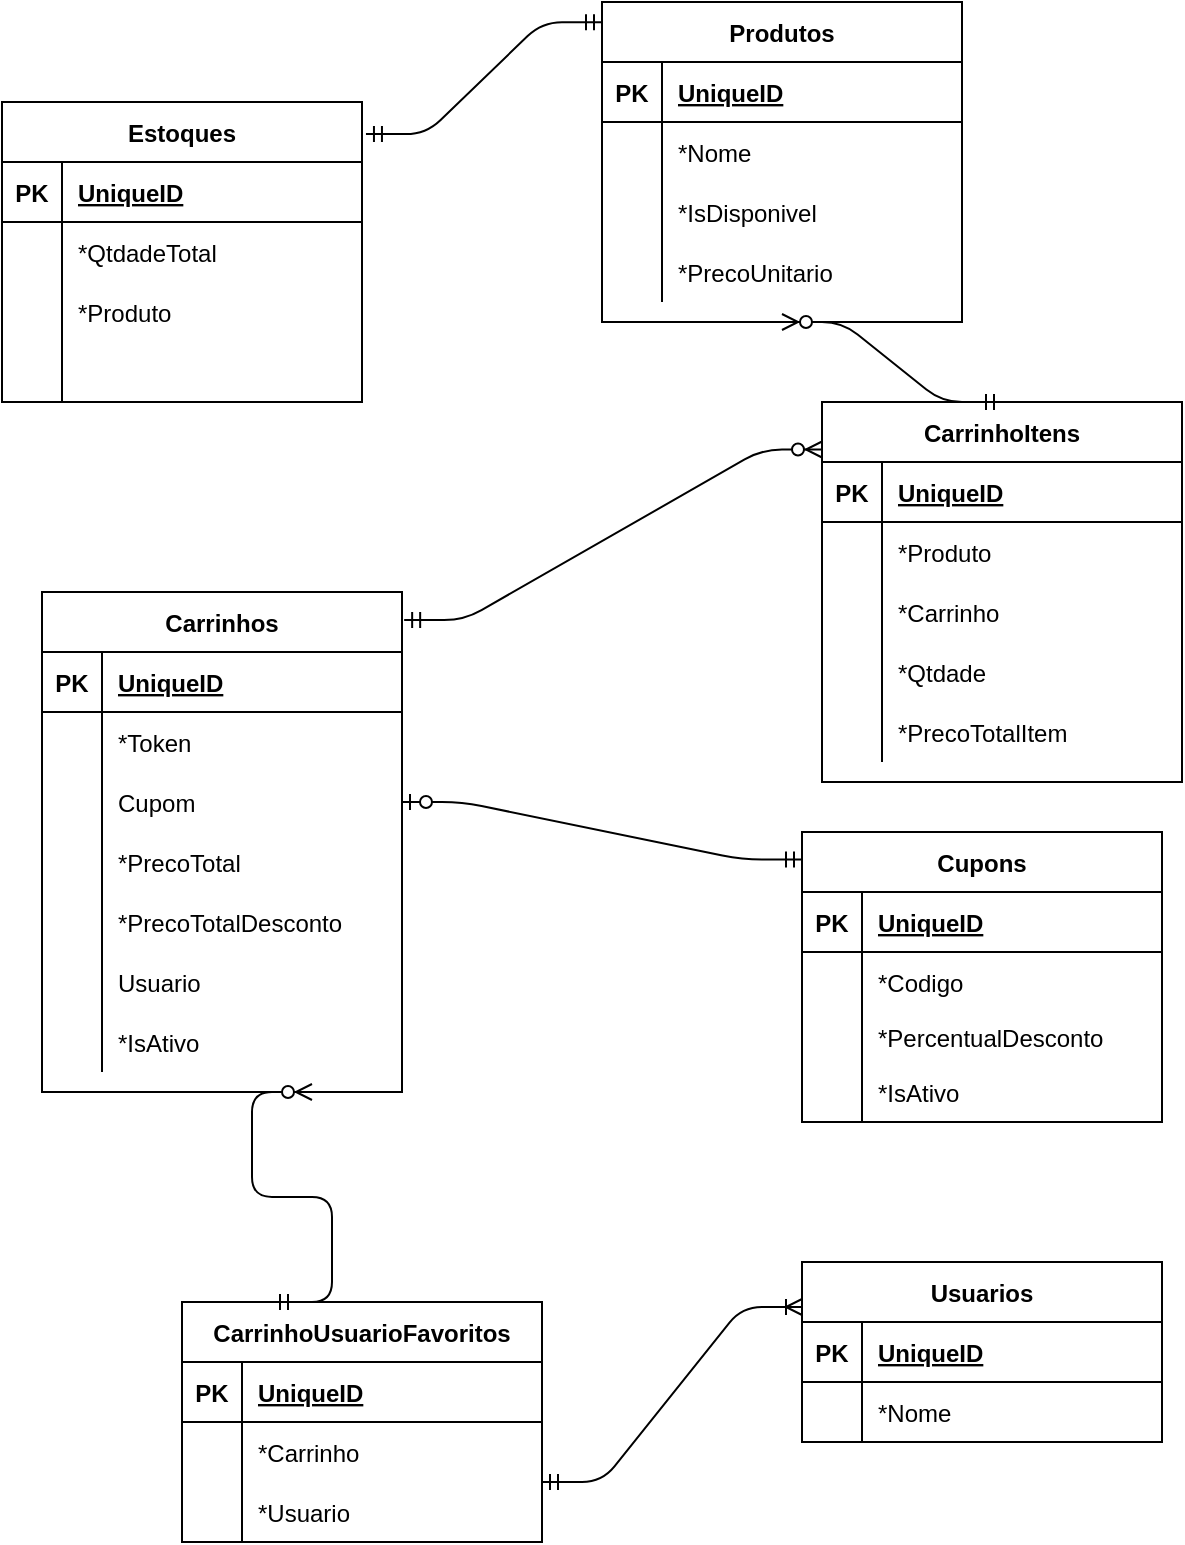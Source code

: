 <mxfile version="15.5.8" type="github">
  <diagram name="Page-1" id="e56a1550-8fbb-45ad-956c-1786394a9013">
    <mxGraphModel dx="1422" dy="786" grid="1" gridSize="10" guides="1" tooltips="1" connect="1" arrows="1" fold="1" page="1" pageScale="1" pageWidth="1100" pageHeight="850" background="none" math="0" shadow="0">
      <root>
        <mxCell id="0" />
        <mxCell id="1" parent="0" />
        <mxCell id="F-i-wz4eR_tnudAz3Pqm-1" value="Produtos" style="shape=table;startSize=30;container=1;collapsible=1;childLayout=tableLayout;fixedRows=1;rowLines=0;fontStyle=1;align=center;resizeLast=1;" parent="1" vertex="1">
          <mxGeometry x="350" y="50" width="180" height="160" as="geometry" />
        </mxCell>
        <mxCell id="F-i-wz4eR_tnudAz3Pqm-2" value="" style="shape=partialRectangle;collapsible=0;dropTarget=0;pointerEvents=0;fillColor=none;top=0;left=0;bottom=1;right=0;points=[[0,0.5],[1,0.5]];portConstraint=eastwest;" parent="F-i-wz4eR_tnudAz3Pqm-1" vertex="1">
          <mxGeometry y="30" width="180" height="30" as="geometry" />
        </mxCell>
        <mxCell id="F-i-wz4eR_tnudAz3Pqm-3" value="PK" style="shape=partialRectangle;connectable=0;fillColor=none;top=0;left=0;bottom=0;right=0;fontStyle=1;overflow=hidden;" parent="F-i-wz4eR_tnudAz3Pqm-2" vertex="1">
          <mxGeometry width="30" height="30" as="geometry" />
        </mxCell>
        <mxCell id="F-i-wz4eR_tnudAz3Pqm-4" value="UniqueID" style="shape=partialRectangle;connectable=0;fillColor=none;top=0;left=0;bottom=0;right=0;align=left;spacingLeft=6;fontStyle=5;overflow=hidden;" parent="F-i-wz4eR_tnudAz3Pqm-2" vertex="1">
          <mxGeometry x="30" width="150" height="30" as="geometry" />
        </mxCell>
        <mxCell id="F-i-wz4eR_tnudAz3Pqm-5" value="" style="shape=partialRectangle;collapsible=0;dropTarget=0;pointerEvents=0;fillColor=none;top=0;left=0;bottom=0;right=0;points=[[0,0.5],[1,0.5]];portConstraint=eastwest;" parent="F-i-wz4eR_tnudAz3Pqm-1" vertex="1">
          <mxGeometry y="60" width="180" height="30" as="geometry" />
        </mxCell>
        <mxCell id="F-i-wz4eR_tnudAz3Pqm-6" value="" style="shape=partialRectangle;connectable=0;fillColor=none;top=0;left=0;bottom=0;right=0;editable=1;overflow=hidden;" parent="F-i-wz4eR_tnudAz3Pqm-5" vertex="1">
          <mxGeometry width="30" height="30" as="geometry" />
        </mxCell>
        <mxCell id="F-i-wz4eR_tnudAz3Pqm-7" value="*Nome" style="shape=partialRectangle;connectable=0;fillColor=none;top=0;left=0;bottom=0;right=0;align=left;spacingLeft=6;overflow=hidden;" parent="F-i-wz4eR_tnudAz3Pqm-5" vertex="1">
          <mxGeometry x="30" width="150" height="30" as="geometry" />
        </mxCell>
        <mxCell id="F-i-wz4eR_tnudAz3Pqm-8" value="" style="shape=partialRectangle;collapsible=0;dropTarget=0;pointerEvents=0;fillColor=none;top=0;left=0;bottom=0;right=0;points=[[0,0.5],[1,0.5]];portConstraint=eastwest;" parent="F-i-wz4eR_tnudAz3Pqm-1" vertex="1">
          <mxGeometry y="90" width="180" height="30" as="geometry" />
        </mxCell>
        <mxCell id="F-i-wz4eR_tnudAz3Pqm-9" value="" style="shape=partialRectangle;connectable=0;fillColor=none;top=0;left=0;bottom=0;right=0;editable=1;overflow=hidden;" parent="F-i-wz4eR_tnudAz3Pqm-8" vertex="1">
          <mxGeometry width="30" height="30" as="geometry" />
        </mxCell>
        <mxCell id="F-i-wz4eR_tnudAz3Pqm-10" value="*IsDisponivel" style="shape=partialRectangle;connectable=0;fillColor=none;top=0;left=0;bottom=0;right=0;align=left;spacingLeft=6;overflow=hidden;" parent="F-i-wz4eR_tnudAz3Pqm-8" vertex="1">
          <mxGeometry x="30" width="150" height="30" as="geometry" />
        </mxCell>
        <mxCell id="F-i-wz4eR_tnudAz3Pqm-11" value="" style="shape=partialRectangle;collapsible=0;dropTarget=0;pointerEvents=0;fillColor=none;top=0;left=0;bottom=0;right=0;points=[[0,0.5],[1,0.5]];portConstraint=eastwest;" parent="F-i-wz4eR_tnudAz3Pqm-1" vertex="1">
          <mxGeometry y="120" width="180" height="30" as="geometry" />
        </mxCell>
        <mxCell id="F-i-wz4eR_tnudAz3Pqm-12" value="" style="shape=partialRectangle;connectable=0;fillColor=none;top=0;left=0;bottom=0;right=0;editable=1;overflow=hidden;" parent="F-i-wz4eR_tnudAz3Pqm-11" vertex="1">
          <mxGeometry width="30" height="30" as="geometry" />
        </mxCell>
        <mxCell id="F-i-wz4eR_tnudAz3Pqm-13" value="*PrecoUnitario" style="shape=partialRectangle;connectable=0;fillColor=none;top=0;left=0;bottom=0;right=0;align=left;spacingLeft=6;overflow=hidden;" parent="F-i-wz4eR_tnudAz3Pqm-11" vertex="1">
          <mxGeometry x="30" width="150" height="30" as="geometry" />
        </mxCell>
        <mxCell id="F-i-wz4eR_tnudAz3Pqm-14" value="Estoques" style="shape=table;startSize=30;container=1;collapsible=1;childLayout=tableLayout;fixedRows=1;rowLines=0;fontStyle=1;align=center;resizeLast=1;" parent="1" vertex="1">
          <mxGeometry x="50" y="100" width="180" height="150" as="geometry" />
        </mxCell>
        <mxCell id="F-i-wz4eR_tnudAz3Pqm-15" value="" style="shape=partialRectangle;collapsible=0;dropTarget=0;pointerEvents=0;fillColor=none;top=0;left=0;bottom=1;right=0;points=[[0,0.5],[1,0.5]];portConstraint=eastwest;" parent="F-i-wz4eR_tnudAz3Pqm-14" vertex="1">
          <mxGeometry y="30" width="180" height="30" as="geometry" />
        </mxCell>
        <mxCell id="F-i-wz4eR_tnudAz3Pqm-16" value="PK" style="shape=partialRectangle;connectable=0;fillColor=none;top=0;left=0;bottom=0;right=0;fontStyle=1;overflow=hidden;" parent="F-i-wz4eR_tnudAz3Pqm-15" vertex="1">
          <mxGeometry width="30" height="30" as="geometry" />
        </mxCell>
        <mxCell id="F-i-wz4eR_tnudAz3Pqm-17" value="UniqueID" style="shape=partialRectangle;connectable=0;fillColor=none;top=0;left=0;bottom=0;right=0;align=left;spacingLeft=6;fontStyle=5;overflow=hidden;" parent="F-i-wz4eR_tnudAz3Pqm-15" vertex="1">
          <mxGeometry x="30" width="150" height="30" as="geometry" />
        </mxCell>
        <mxCell id="F-i-wz4eR_tnudAz3Pqm-18" value="" style="shape=partialRectangle;collapsible=0;dropTarget=0;pointerEvents=0;fillColor=none;top=0;left=0;bottom=0;right=0;points=[[0,0.5],[1,0.5]];portConstraint=eastwest;" parent="F-i-wz4eR_tnudAz3Pqm-14" vertex="1">
          <mxGeometry y="60" width="180" height="30" as="geometry" />
        </mxCell>
        <mxCell id="F-i-wz4eR_tnudAz3Pqm-19" value="" style="shape=partialRectangle;connectable=0;fillColor=none;top=0;left=0;bottom=0;right=0;editable=1;overflow=hidden;" parent="F-i-wz4eR_tnudAz3Pqm-18" vertex="1">
          <mxGeometry width="30" height="30" as="geometry" />
        </mxCell>
        <mxCell id="F-i-wz4eR_tnudAz3Pqm-20" value="*QtdadeTotal" style="shape=partialRectangle;connectable=0;fillColor=none;top=0;left=0;bottom=0;right=0;align=left;spacingLeft=6;overflow=hidden;" parent="F-i-wz4eR_tnudAz3Pqm-18" vertex="1">
          <mxGeometry x="30" width="150" height="30" as="geometry" />
        </mxCell>
        <mxCell id="F-i-wz4eR_tnudAz3Pqm-21" value="" style="shape=partialRectangle;collapsible=0;dropTarget=0;pointerEvents=0;fillColor=none;top=0;left=0;bottom=0;right=0;points=[[0,0.5],[1,0.5]];portConstraint=eastwest;" parent="F-i-wz4eR_tnudAz3Pqm-14" vertex="1">
          <mxGeometry y="90" width="180" height="30" as="geometry" />
        </mxCell>
        <mxCell id="F-i-wz4eR_tnudAz3Pqm-22" value="" style="shape=partialRectangle;connectable=0;fillColor=none;top=0;left=0;bottom=0;right=0;editable=1;overflow=hidden;" parent="F-i-wz4eR_tnudAz3Pqm-21" vertex="1">
          <mxGeometry width="30" height="30" as="geometry" />
        </mxCell>
        <mxCell id="F-i-wz4eR_tnudAz3Pqm-23" value="*Produto" style="shape=partialRectangle;connectable=0;fillColor=none;top=0;left=0;bottom=0;right=0;align=left;spacingLeft=6;overflow=hidden;" parent="F-i-wz4eR_tnudAz3Pqm-21" vertex="1">
          <mxGeometry x="30" width="150" height="30" as="geometry" />
        </mxCell>
        <mxCell id="F-i-wz4eR_tnudAz3Pqm-24" value="" style="shape=partialRectangle;collapsible=0;dropTarget=0;pointerEvents=0;fillColor=none;top=0;left=0;bottom=0;right=0;points=[[0,0.5],[1,0.5]];portConstraint=eastwest;" parent="F-i-wz4eR_tnudAz3Pqm-14" vertex="1">
          <mxGeometry y="120" width="180" height="30" as="geometry" />
        </mxCell>
        <mxCell id="F-i-wz4eR_tnudAz3Pqm-25" value="" style="shape=partialRectangle;connectable=0;fillColor=none;top=0;left=0;bottom=0;right=0;editable=1;overflow=hidden;" parent="F-i-wz4eR_tnudAz3Pqm-24" vertex="1">
          <mxGeometry width="30" height="30" as="geometry" />
        </mxCell>
        <mxCell id="F-i-wz4eR_tnudAz3Pqm-26" value="" style="shape=partialRectangle;connectable=0;fillColor=none;top=0;left=0;bottom=0;right=0;align=left;spacingLeft=6;overflow=hidden;" parent="F-i-wz4eR_tnudAz3Pqm-24" vertex="1">
          <mxGeometry x="30" width="150" height="30" as="geometry" />
        </mxCell>
        <mxCell id="F-i-wz4eR_tnudAz3Pqm-43" value="Cupons" style="shape=table;startSize=30;container=1;collapsible=1;childLayout=tableLayout;fixedRows=1;rowLines=0;fontStyle=1;align=center;resizeLast=1;" parent="1" vertex="1">
          <mxGeometry x="450" y="465" width="180" height="145" as="geometry" />
        </mxCell>
        <mxCell id="F-i-wz4eR_tnudAz3Pqm-44" value="" style="shape=partialRectangle;collapsible=0;dropTarget=0;pointerEvents=0;fillColor=none;top=0;left=0;bottom=1;right=0;points=[[0,0.5],[1,0.5]];portConstraint=eastwest;" parent="F-i-wz4eR_tnudAz3Pqm-43" vertex="1">
          <mxGeometry y="30" width="180" height="30" as="geometry" />
        </mxCell>
        <mxCell id="F-i-wz4eR_tnudAz3Pqm-45" value="PK" style="shape=partialRectangle;connectable=0;fillColor=none;top=0;left=0;bottom=0;right=0;fontStyle=1;overflow=hidden;" parent="F-i-wz4eR_tnudAz3Pqm-44" vertex="1">
          <mxGeometry width="30" height="30" as="geometry">
            <mxRectangle width="30" height="30" as="alternateBounds" />
          </mxGeometry>
        </mxCell>
        <mxCell id="F-i-wz4eR_tnudAz3Pqm-46" value="UniqueID" style="shape=partialRectangle;connectable=0;fillColor=none;top=0;left=0;bottom=0;right=0;align=left;spacingLeft=6;fontStyle=5;overflow=hidden;" parent="F-i-wz4eR_tnudAz3Pqm-44" vertex="1">
          <mxGeometry x="30" width="150" height="30" as="geometry">
            <mxRectangle width="150" height="30" as="alternateBounds" />
          </mxGeometry>
        </mxCell>
        <mxCell id="F-i-wz4eR_tnudAz3Pqm-47" value="" style="shape=partialRectangle;collapsible=0;dropTarget=0;pointerEvents=0;fillColor=none;top=0;left=0;bottom=0;right=0;points=[[0,0.5],[1,0.5]];portConstraint=eastwest;" parent="F-i-wz4eR_tnudAz3Pqm-43" vertex="1">
          <mxGeometry y="60" width="180" height="30" as="geometry" />
        </mxCell>
        <mxCell id="F-i-wz4eR_tnudAz3Pqm-48" value="" style="shape=partialRectangle;connectable=0;fillColor=none;top=0;left=0;bottom=0;right=0;editable=1;overflow=hidden;" parent="F-i-wz4eR_tnudAz3Pqm-47" vertex="1">
          <mxGeometry width="30" height="30" as="geometry">
            <mxRectangle width="30" height="30" as="alternateBounds" />
          </mxGeometry>
        </mxCell>
        <mxCell id="F-i-wz4eR_tnudAz3Pqm-49" value="*Codigo" style="shape=partialRectangle;connectable=0;fillColor=none;top=0;left=0;bottom=0;right=0;align=left;spacingLeft=6;overflow=hidden;" parent="F-i-wz4eR_tnudAz3Pqm-47" vertex="1">
          <mxGeometry x="30" width="150" height="30" as="geometry">
            <mxRectangle width="150" height="30" as="alternateBounds" />
          </mxGeometry>
        </mxCell>
        <mxCell id="F-i-wz4eR_tnudAz3Pqm-50" value="" style="shape=partialRectangle;collapsible=0;dropTarget=0;pointerEvents=0;fillColor=none;top=0;left=0;bottom=0;right=0;points=[[0,0.5],[1,0.5]];portConstraint=eastwest;" parent="F-i-wz4eR_tnudAz3Pqm-43" vertex="1">
          <mxGeometry y="90" width="180" height="25" as="geometry" />
        </mxCell>
        <mxCell id="F-i-wz4eR_tnudAz3Pqm-51" value="" style="shape=partialRectangle;connectable=0;fillColor=none;top=0;left=0;bottom=0;right=0;editable=1;overflow=hidden;" parent="F-i-wz4eR_tnudAz3Pqm-50" vertex="1">
          <mxGeometry width="30" height="25" as="geometry">
            <mxRectangle width="30" height="25" as="alternateBounds" />
          </mxGeometry>
        </mxCell>
        <mxCell id="F-i-wz4eR_tnudAz3Pqm-52" value="*PercentualDesconto" style="shape=partialRectangle;connectable=0;fillColor=none;top=0;left=0;bottom=0;right=0;align=left;spacingLeft=6;overflow=hidden;" parent="F-i-wz4eR_tnudAz3Pqm-50" vertex="1">
          <mxGeometry x="30" width="150" height="25" as="geometry">
            <mxRectangle width="150" height="25" as="alternateBounds" />
          </mxGeometry>
        </mxCell>
        <mxCell id="F-i-wz4eR_tnudAz3Pqm-53" value="" style="shape=partialRectangle;collapsible=0;dropTarget=0;pointerEvents=0;fillColor=none;top=0;left=0;bottom=0;right=0;points=[[0,0.5],[1,0.5]];portConstraint=eastwest;" parent="F-i-wz4eR_tnudAz3Pqm-43" vertex="1">
          <mxGeometry y="115" width="180" height="30" as="geometry" />
        </mxCell>
        <mxCell id="F-i-wz4eR_tnudAz3Pqm-54" value="" style="shape=partialRectangle;connectable=0;fillColor=none;top=0;left=0;bottom=0;right=0;editable=1;overflow=hidden;" parent="F-i-wz4eR_tnudAz3Pqm-53" vertex="1">
          <mxGeometry width="30" height="30" as="geometry">
            <mxRectangle width="30" height="30" as="alternateBounds" />
          </mxGeometry>
        </mxCell>
        <mxCell id="F-i-wz4eR_tnudAz3Pqm-55" value="*IsAtivo" style="shape=partialRectangle;connectable=0;fillColor=none;top=0;left=0;bottom=0;right=0;align=left;spacingLeft=6;overflow=hidden;" parent="F-i-wz4eR_tnudAz3Pqm-53" vertex="1">
          <mxGeometry x="30" width="150" height="30" as="geometry">
            <mxRectangle width="150" height="30" as="alternateBounds" />
          </mxGeometry>
        </mxCell>
        <mxCell id="F-i-wz4eR_tnudAz3Pqm-63" value="Carrinhos" style="shape=table;startSize=30;container=1;collapsible=1;childLayout=tableLayout;fixedRows=1;rowLines=0;fontStyle=1;align=center;resizeLast=1;" parent="1" vertex="1">
          <mxGeometry x="70" y="345" width="180" height="250" as="geometry" />
        </mxCell>
        <mxCell id="F-i-wz4eR_tnudAz3Pqm-64" value="" style="shape=partialRectangle;collapsible=0;dropTarget=0;pointerEvents=0;fillColor=none;top=0;left=0;bottom=1;right=0;points=[[0,0.5],[1,0.5]];portConstraint=eastwest;" parent="F-i-wz4eR_tnudAz3Pqm-63" vertex="1">
          <mxGeometry y="30" width="180" height="30" as="geometry" />
        </mxCell>
        <mxCell id="F-i-wz4eR_tnudAz3Pqm-65" value="PK" style="shape=partialRectangle;connectable=0;fillColor=none;top=0;left=0;bottom=0;right=0;fontStyle=1;overflow=hidden;" parent="F-i-wz4eR_tnudAz3Pqm-64" vertex="1">
          <mxGeometry width="30" height="30" as="geometry">
            <mxRectangle width="30" height="30" as="alternateBounds" />
          </mxGeometry>
        </mxCell>
        <mxCell id="F-i-wz4eR_tnudAz3Pqm-66" value="UniqueID" style="shape=partialRectangle;connectable=0;fillColor=none;top=0;left=0;bottom=0;right=0;align=left;spacingLeft=6;fontStyle=5;overflow=hidden;" parent="F-i-wz4eR_tnudAz3Pqm-64" vertex="1">
          <mxGeometry x="30" width="150" height="30" as="geometry">
            <mxRectangle width="150" height="30" as="alternateBounds" />
          </mxGeometry>
        </mxCell>
        <mxCell id="F-i-wz4eR_tnudAz3Pqm-67" value="" style="shape=partialRectangle;collapsible=0;dropTarget=0;pointerEvents=0;fillColor=none;top=0;left=0;bottom=0;right=0;points=[[0,0.5],[1,0.5]];portConstraint=eastwest;" parent="F-i-wz4eR_tnudAz3Pqm-63" vertex="1">
          <mxGeometry y="60" width="180" height="30" as="geometry" />
        </mxCell>
        <mxCell id="F-i-wz4eR_tnudAz3Pqm-68" value="" style="shape=partialRectangle;connectable=0;fillColor=none;top=0;left=0;bottom=0;right=0;editable=1;overflow=hidden;" parent="F-i-wz4eR_tnudAz3Pqm-67" vertex="1">
          <mxGeometry width="30" height="30" as="geometry">
            <mxRectangle width="30" height="30" as="alternateBounds" />
          </mxGeometry>
        </mxCell>
        <mxCell id="F-i-wz4eR_tnudAz3Pqm-69" value="*Token" style="shape=partialRectangle;connectable=0;fillColor=none;top=0;left=0;bottom=0;right=0;align=left;spacingLeft=6;overflow=hidden;" parent="F-i-wz4eR_tnudAz3Pqm-67" vertex="1">
          <mxGeometry x="30" width="150" height="30" as="geometry">
            <mxRectangle width="150" height="30" as="alternateBounds" />
          </mxGeometry>
        </mxCell>
        <mxCell id="F-i-wz4eR_tnudAz3Pqm-70" value="" style="shape=partialRectangle;collapsible=0;dropTarget=0;pointerEvents=0;fillColor=none;top=0;left=0;bottom=0;right=0;points=[[0,0.5],[1,0.5]];portConstraint=eastwest;" parent="F-i-wz4eR_tnudAz3Pqm-63" vertex="1">
          <mxGeometry y="90" width="180" height="30" as="geometry" />
        </mxCell>
        <mxCell id="F-i-wz4eR_tnudAz3Pqm-71" value="" style="shape=partialRectangle;connectable=0;fillColor=none;top=0;left=0;bottom=0;right=0;editable=1;overflow=hidden;" parent="F-i-wz4eR_tnudAz3Pqm-70" vertex="1">
          <mxGeometry width="30" height="30" as="geometry">
            <mxRectangle width="30" height="30" as="alternateBounds" />
          </mxGeometry>
        </mxCell>
        <mxCell id="F-i-wz4eR_tnudAz3Pqm-72" value="Cupom" style="shape=partialRectangle;connectable=0;fillColor=none;top=0;left=0;bottom=0;right=0;align=left;spacingLeft=6;overflow=hidden;" parent="F-i-wz4eR_tnudAz3Pqm-70" vertex="1">
          <mxGeometry x="30" width="150" height="30" as="geometry">
            <mxRectangle width="150" height="30" as="alternateBounds" />
          </mxGeometry>
        </mxCell>
        <mxCell id="F-i-wz4eR_tnudAz3Pqm-73" value="" style="shape=partialRectangle;collapsible=0;dropTarget=0;pointerEvents=0;fillColor=none;top=0;left=0;bottom=0;right=0;points=[[0,0.5],[1,0.5]];portConstraint=eastwest;" parent="F-i-wz4eR_tnudAz3Pqm-63" vertex="1">
          <mxGeometry y="120" width="180" height="30" as="geometry" />
        </mxCell>
        <mxCell id="F-i-wz4eR_tnudAz3Pqm-74" value="" style="shape=partialRectangle;connectable=0;fillColor=none;top=0;left=0;bottom=0;right=0;editable=1;overflow=hidden;" parent="F-i-wz4eR_tnudAz3Pqm-73" vertex="1">
          <mxGeometry width="30" height="30" as="geometry">
            <mxRectangle width="30" height="30" as="alternateBounds" />
          </mxGeometry>
        </mxCell>
        <mxCell id="F-i-wz4eR_tnudAz3Pqm-75" value="*PrecoTotal" style="shape=partialRectangle;connectable=0;fillColor=none;top=0;left=0;bottom=0;right=0;align=left;spacingLeft=6;overflow=hidden;" parent="F-i-wz4eR_tnudAz3Pqm-73" vertex="1">
          <mxGeometry x="30" width="150" height="30" as="geometry">
            <mxRectangle width="150" height="30" as="alternateBounds" />
          </mxGeometry>
        </mxCell>
        <mxCell id="TE8Qy166koGMlecjjAGt-1" value="" style="shape=partialRectangle;collapsible=0;dropTarget=0;pointerEvents=0;fillColor=none;top=0;left=0;bottom=0;right=0;points=[[0,0.5],[1,0.5]];portConstraint=eastwest;" vertex="1" parent="F-i-wz4eR_tnudAz3Pqm-63">
          <mxGeometry y="150" width="180" height="30" as="geometry" />
        </mxCell>
        <mxCell id="TE8Qy166koGMlecjjAGt-2" value="" style="shape=partialRectangle;connectable=0;fillColor=none;top=0;left=0;bottom=0;right=0;editable=1;overflow=hidden;" vertex="1" parent="TE8Qy166koGMlecjjAGt-1">
          <mxGeometry width="30" height="30" as="geometry">
            <mxRectangle width="30" height="30" as="alternateBounds" />
          </mxGeometry>
        </mxCell>
        <mxCell id="TE8Qy166koGMlecjjAGt-3" value="*PrecoTotalDesconto" style="shape=partialRectangle;connectable=0;fillColor=none;top=0;left=0;bottom=0;right=0;align=left;spacingLeft=6;overflow=hidden;" vertex="1" parent="TE8Qy166koGMlecjjAGt-1">
          <mxGeometry x="30" width="150" height="30" as="geometry">
            <mxRectangle width="150" height="30" as="alternateBounds" />
          </mxGeometry>
        </mxCell>
        <mxCell id="TE8Qy166koGMlecjjAGt-4" value="" style="shape=partialRectangle;collapsible=0;dropTarget=0;pointerEvents=0;fillColor=none;top=0;left=0;bottom=0;right=0;points=[[0,0.5],[1,0.5]];portConstraint=eastwest;" vertex="1" parent="F-i-wz4eR_tnudAz3Pqm-63">
          <mxGeometry y="180" width="180" height="30" as="geometry" />
        </mxCell>
        <mxCell id="TE8Qy166koGMlecjjAGt-5" value="" style="shape=partialRectangle;connectable=0;fillColor=none;top=0;left=0;bottom=0;right=0;editable=1;overflow=hidden;" vertex="1" parent="TE8Qy166koGMlecjjAGt-4">
          <mxGeometry width="30" height="30" as="geometry">
            <mxRectangle width="30" height="30" as="alternateBounds" />
          </mxGeometry>
        </mxCell>
        <mxCell id="TE8Qy166koGMlecjjAGt-6" value="Usuario" style="shape=partialRectangle;connectable=0;fillColor=none;top=0;left=0;bottom=0;right=0;align=left;spacingLeft=6;overflow=hidden;" vertex="1" parent="TE8Qy166koGMlecjjAGt-4">
          <mxGeometry x="30" width="150" height="30" as="geometry">
            <mxRectangle width="150" height="30" as="alternateBounds" />
          </mxGeometry>
        </mxCell>
        <mxCell id="TE8Qy166koGMlecjjAGt-10" value="" style="shape=partialRectangle;collapsible=0;dropTarget=0;pointerEvents=0;fillColor=none;top=0;left=0;bottom=0;right=0;points=[[0,0.5],[1,0.5]];portConstraint=eastwest;" vertex="1" parent="F-i-wz4eR_tnudAz3Pqm-63">
          <mxGeometry y="210" width="180" height="30" as="geometry" />
        </mxCell>
        <mxCell id="TE8Qy166koGMlecjjAGt-11" value="" style="shape=partialRectangle;connectable=0;fillColor=none;top=0;left=0;bottom=0;right=0;editable=1;overflow=hidden;" vertex="1" parent="TE8Qy166koGMlecjjAGt-10">
          <mxGeometry width="30" height="30" as="geometry">
            <mxRectangle width="30" height="30" as="alternateBounds" />
          </mxGeometry>
        </mxCell>
        <mxCell id="TE8Qy166koGMlecjjAGt-12" value="*IsAtivo" style="shape=partialRectangle;connectable=0;fillColor=none;top=0;left=0;bottom=0;right=0;align=left;spacingLeft=6;overflow=hidden;" vertex="1" parent="TE8Qy166koGMlecjjAGt-10">
          <mxGeometry x="30" width="150" height="30" as="geometry">
            <mxRectangle width="150" height="30" as="alternateBounds" />
          </mxGeometry>
        </mxCell>
        <mxCell id="F-i-wz4eR_tnudAz3Pqm-90" value="" style="edgeStyle=entityRelationEdgeStyle;fontSize=12;html=1;endArrow=ERmandOne;startArrow=ERmandOne;exitX=1.011;exitY=0.107;exitDx=0;exitDy=0;exitPerimeter=0;entryX=0;entryY=0.063;entryDx=0;entryDy=0;entryPerimeter=0;" parent="1" source="F-i-wz4eR_tnudAz3Pqm-14" target="F-i-wz4eR_tnudAz3Pqm-1" edge="1">
          <mxGeometry width="100" height="100" relative="1" as="geometry">
            <mxPoint x="80" y="480" as="sourcePoint" />
            <mxPoint x="180" y="380" as="targetPoint" />
          </mxGeometry>
        </mxCell>
        <mxCell id="F-i-wz4eR_tnudAz3Pqm-92" value="" style="edgeStyle=entityRelationEdgeStyle;fontSize=12;html=1;endArrow=ERzeroToOne;startArrow=ERmandOne;exitX=0;exitY=0.095;exitDx=0;exitDy=0;exitPerimeter=0;entryX=1;entryY=0.5;entryDx=0;entryDy=0;" parent="1" source="F-i-wz4eR_tnudAz3Pqm-43" target="F-i-wz4eR_tnudAz3Pqm-70" edge="1">
          <mxGeometry width="100" height="100" relative="1" as="geometry">
            <mxPoint x="750" y="470" as="sourcePoint" />
            <mxPoint x="490" y="400" as="targetPoint" />
          </mxGeometry>
        </mxCell>
        <mxCell id="F-i-wz4eR_tnudAz3Pqm-125" value="CarrinhoItens" style="shape=table;startSize=30;container=1;collapsible=1;childLayout=tableLayout;fixedRows=1;rowLines=0;fontStyle=1;align=center;resizeLast=1;" parent="1" vertex="1">
          <mxGeometry x="460" y="250" width="180" height="190" as="geometry" />
        </mxCell>
        <mxCell id="F-i-wz4eR_tnudAz3Pqm-126" value="" style="shape=partialRectangle;collapsible=0;dropTarget=0;pointerEvents=0;fillColor=none;top=0;left=0;bottom=1;right=0;points=[[0,0.5],[1,0.5]];portConstraint=eastwest;" parent="F-i-wz4eR_tnudAz3Pqm-125" vertex="1">
          <mxGeometry y="30" width="180" height="30" as="geometry" />
        </mxCell>
        <mxCell id="F-i-wz4eR_tnudAz3Pqm-127" value="PK" style="shape=partialRectangle;connectable=0;fillColor=none;top=0;left=0;bottom=0;right=0;fontStyle=1;overflow=hidden;" parent="F-i-wz4eR_tnudAz3Pqm-126" vertex="1">
          <mxGeometry width="30" height="30" as="geometry">
            <mxRectangle width="30" height="30" as="alternateBounds" />
          </mxGeometry>
        </mxCell>
        <mxCell id="F-i-wz4eR_tnudAz3Pqm-128" value="UniqueID" style="shape=partialRectangle;connectable=0;fillColor=none;top=0;left=0;bottom=0;right=0;align=left;spacingLeft=6;fontStyle=5;overflow=hidden;" parent="F-i-wz4eR_tnudAz3Pqm-126" vertex="1">
          <mxGeometry x="30" width="150" height="30" as="geometry">
            <mxRectangle width="150" height="30" as="alternateBounds" />
          </mxGeometry>
        </mxCell>
        <mxCell id="F-i-wz4eR_tnudAz3Pqm-129" value="" style="shape=partialRectangle;collapsible=0;dropTarget=0;pointerEvents=0;fillColor=none;top=0;left=0;bottom=0;right=0;points=[[0,0.5],[1,0.5]];portConstraint=eastwest;" parent="F-i-wz4eR_tnudAz3Pqm-125" vertex="1">
          <mxGeometry y="60" width="180" height="30" as="geometry" />
        </mxCell>
        <mxCell id="F-i-wz4eR_tnudAz3Pqm-130" value="" style="shape=partialRectangle;connectable=0;fillColor=none;top=0;left=0;bottom=0;right=0;editable=1;overflow=hidden;" parent="F-i-wz4eR_tnudAz3Pqm-129" vertex="1">
          <mxGeometry width="30" height="30" as="geometry">
            <mxRectangle width="30" height="30" as="alternateBounds" />
          </mxGeometry>
        </mxCell>
        <mxCell id="F-i-wz4eR_tnudAz3Pqm-131" value="*Produto" style="shape=partialRectangle;connectable=0;fillColor=none;top=0;left=0;bottom=0;right=0;align=left;spacingLeft=6;overflow=hidden;" parent="F-i-wz4eR_tnudAz3Pqm-129" vertex="1">
          <mxGeometry x="30" width="150" height="30" as="geometry">
            <mxRectangle width="150" height="30" as="alternateBounds" />
          </mxGeometry>
        </mxCell>
        <mxCell id="F-i-wz4eR_tnudAz3Pqm-132" value="" style="shape=partialRectangle;collapsible=0;dropTarget=0;pointerEvents=0;fillColor=none;top=0;left=0;bottom=0;right=0;points=[[0,0.5],[1,0.5]];portConstraint=eastwest;" parent="F-i-wz4eR_tnudAz3Pqm-125" vertex="1">
          <mxGeometry y="90" width="180" height="30" as="geometry" />
        </mxCell>
        <mxCell id="F-i-wz4eR_tnudAz3Pqm-133" value="" style="shape=partialRectangle;connectable=0;fillColor=none;top=0;left=0;bottom=0;right=0;editable=1;overflow=hidden;" parent="F-i-wz4eR_tnudAz3Pqm-132" vertex="1">
          <mxGeometry width="30" height="30" as="geometry">
            <mxRectangle width="30" height="30" as="alternateBounds" />
          </mxGeometry>
        </mxCell>
        <mxCell id="F-i-wz4eR_tnudAz3Pqm-134" value="*Carrinho" style="shape=partialRectangle;connectable=0;fillColor=none;top=0;left=0;bottom=0;right=0;align=left;spacingLeft=6;overflow=hidden;" parent="F-i-wz4eR_tnudAz3Pqm-132" vertex="1">
          <mxGeometry x="30" width="150" height="30" as="geometry">
            <mxRectangle width="150" height="30" as="alternateBounds" />
          </mxGeometry>
        </mxCell>
        <mxCell id="F-i-wz4eR_tnudAz3Pqm-135" value="" style="shape=partialRectangle;collapsible=0;dropTarget=0;pointerEvents=0;fillColor=none;top=0;left=0;bottom=0;right=0;points=[[0,0.5],[1,0.5]];portConstraint=eastwest;" parent="F-i-wz4eR_tnudAz3Pqm-125" vertex="1">
          <mxGeometry y="120" width="180" height="30" as="geometry" />
        </mxCell>
        <mxCell id="F-i-wz4eR_tnudAz3Pqm-136" value="" style="shape=partialRectangle;connectable=0;fillColor=none;top=0;left=0;bottom=0;right=0;editable=1;overflow=hidden;" parent="F-i-wz4eR_tnudAz3Pqm-135" vertex="1">
          <mxGeometry width="30" height="30" as="geometry">
            <mxRectangle width="30" height="30" as="alternateBounds" />
          </mxGeometry>
        </mxCell>
        <mxCell id="F-i-wz4eR_tnudAz3Pqm-137" value="*Qtdade" style="shape=partialRectangle;connectable=0;fillColor=none;top=0;left=0;bottom=0;right=0;align=left;spacingLeft=6;overflow=hidden;" parent="F-i-wz4eR_tnudAz3Pqm-135" vertex="1">
          <mxGeometry x="30" width="150" height="30" as="geometry">
            <mxRectangle width="150" height="30" as="alternateBounds" />
          </mxGeometry>
        </mxCell>
        <mxCell id="TE8Qy166koGMlecjjAGt-7" value="" style="shape=partialRectangle;collapsible=0;dropTarget=0;pointerEvents=0;fillColor=none;top=0;left=0;bottom=0;right=0;points=[[0,0.5],[1,0.5]];portConstraint=eastwest;" vertex="1" parent="F-i-wz4eR_tnudAz3Pqm-125">
          <mxGeometry y="150" width="180" height="30" as="geometry" />
        </mxCell>
        <mxCell id="TE8Qy166koGMlecjjAGt-8" value="" style="shape=partialRectangle;connectable=0;fillColor=none;top=0;left=0;bottom=0;right=0;editable=1;overflow=hidden;" vertex="1" parent="TE8Qy166koGMlecjjAGt-7">
          <mxGeometry width="30" height="30" as="geometry">
            <mxRectangle width="30" height="30" as="alternateBounds" />
          </mxGeometry>
        </mxCell>
        <mxCell id="TE8Qy166koGMlecjjAGt-9" value="*PrecoTotalItem" style="shape=partialRectangle;connectable=0;fillColor=none;top=0;left=0;bottom=0;right=0;align=left;spacingLeft=6;overflow=hidden;" vertex="1" parent="TE8Qy166koGMlecjjAGt-7">
          <mxGeometry x="30" width="150" height="30" as="geometry">
            <mxRectangle width="150" height="30" as="alternateBounds" />
          </mxGeometry>
        </mxCell>
        <mxCell id="F-i-wz4eR_tnudAz3Pqm-138" value="" style="edgeStyle=entityRelationEdgeStyle;fontSize=12;html=1;endArrow=ERzeroToMany;startArrow=ERmandOne;exitX=0.5;exitY=0;exitDx=0;exitDy=0;entryX=0.5;entryY=1;entryDx=0;entryDy=0;" parent="1" source="F-i-wz4eR_tnudAz3Pqm-125" target="F-i-wz4eR_tnudAz3Pqm-1" edge="1">
          <mxGeometry width="100" height="100" relative="1" as="geometry">
            <mxPoint x="250" y="280" as="sourcePoint" />
            <mxPoint x="350" y="180" as="targetPoint" />
          </mxGeometry>
        </mxCell>
        <mxCell id="F-i-wz4eR_tnudAz3Pqm-139" value="" style="edgeStyle=entityRelationEdgeStyle;fontSize=12;html=1;endArrow=ERzeroToMany;startArrow=ERmandOne;exitX=1.006;exitY=0.056;exitDx=0;exitDy=0;exitPerimeter=0;entryX=0;entryY=0.125;entryDx=0;entryDy=0;entryPerimeter=0;" parent="1" source="F-i-wz4eR_tnudAz3Pqm-63" target="F-i-wz4eR_tnudAz3Pqm-125" edge="1">
          <mxGeometry width="100" height="100" relative="1" as="geometry">
            <mxPoint x="500" y="570" as="sourcePoint" />
            <mxPoint x="600" y="470" as="targetPoint" />
          </mxGeometry>
        </mxCell>
        <mxCell id="F-i-wz4eR_tnudAz3Pqm-140" value="Usuarios" style="shape=table;startSize=30;container=1;collapsible=1;childLayout=tableLayout;fixedRows=1;rowLines=0;fontStyle=1;align=center;resizeLast=1;" parent="1" vertex="1">
          <mxGeometry x="450" y="680" width="180" height="90" as="geometry" />
        </mxCell>
        <mxCell id="F-i-wz4eR_tnudAz3Pqm-141" value="" style="shape=partialRectangle;collapsible=0;dropTarget=0;pointerEvents=0;fillColor=none;top=0;left=0;bottom=1;right=0;points=[[0,0.5],[1,0.5]];portConstraint=eastwest;" parent="F-i-wz4eR_tnudAz3Pqm-140" vertex="1">
          <mxGeometry y="30" width="180" height="30" as="geometry" />
        </mxCell>
        <mxCell id="F-i-wz4eR_tnudAz3Pqm-142" value="PK" style="shape=partialRectangle;connectable=0;fillColor=none;top=0;left=0;bottom=0;right=0;fontStyle=1;overflow=hidden;" parent="F-i-wz4eR_tnudAz3Pqm-141" vertex="1">
          <mxGeometry width="30" height="30" as="geometry" />
        </mxCell>
        <mxCell id="F-i-wz4eR_tnudAz3Pqm-143" value="UniqueID" style="shape=partialRectangle;connectable=0;fillColor=none;top=0;left=0;bottom=0;right=0;align=left;spacingLeft=6;fontStyle=5;overflow=hidden;" parent="F-i-wz4eR_tnudAz3Pqm-141" vertex="1">
          <mxGeometry x="30" width="150" height="30" as="geometry" />
        </mxCell>
        <mxCell id="F-i-wz4eR_tnudAz3Pqm-144" value="" style="shape=partialRectangle;collapsible=0;dropTarget=0;pointerEvents=0;fillColor=none;top=0;left=0;bottom=0;right=0;points=[[0,0.5],[1,0.5]];portConstraint=eastwest;" parent="F-i-wz4eR_tnudAz3Pqm-140" vertex="1">
          <mxGeometry y="60" width="180" height="30" as="geometry" />
        </mxCell>
        <mxCell id="F-i-wz4eR_tnudAz3Pqm-145" value="" style="shape=partialRectangle;connectable=0;fillColor=none;top=0;left=0;bottom=0;right=0;editable=1;overflow=hidden;" parent="F-i-wz4eR_tnudAz3Pqm-144" vertex="1">
          <mxGeometry width="30" height="30" as="geometry" />
        </mxCell>
        <mxCell id="F-i-wz4eR_tnudAz3Pqm-146" value="*Nome" style="shape=partialRectangle;connectable=0;fillColor=none;top=0;left=0;bottom=0;right=0;align=left;spacingLeft=6;overflow=hidden;" parent="F-i-wz4eR_tnudAz3Pqm-144" vertex="1">
          <mxGeometry x="30" width="150" height="30" as="geometry" />
        </mxCell>
        <mxCell id="F-i-wz4eR_tnudAz3Pqm-166" value="CarrinhoUsuarioFavoritos" style="shape=table;startSize=30;container=1;collapsible=1;childLayout=tableLayout;fixedRows=1;rowLines=0;fontStyle=1;align=center;resizeLast=1;" parent="1" vertex="1">
          <mxGeometry x="140" y="700" width="180" height="120" as="geometry" />
        </mxCell>
        <mxCell id="F-i-wz4eR_tnudAz3Pqm-167" value="" style="shape=partialRectangle;collapsible=0;dropTarget=0;pointerEvents=0;fillColor=none;top=0;left=0;bottom=1;right=0;points=[[0,0.5],[1,0.5]];portConstraint=eastwest;" parent="F-i-wz4eR_tnudAz3Pqm-166" vertex="1">
          <mxGeometry y="30" width="180" height="30" as="geometry" />
        </mxCell>
        <mxCell id="F-i-wz4eR_tnudAz3Pqm-168" value="PK" style="shape=partialRectangle;connectable=0;fillColor=none;top=0;left=0;bottom=0;right=0;fontStyle=1;overflow=hidden;" parent="F-i-wz4eR_tnudAz3Pqm-167" vertex="1">
          <mxGeometry width="30" height="30" as="geometry">
            <mxRectangle width="30" height="30" as="alternateBounds" />
          </mxGeometry>
        </mxCell>
        <mxCell id="F-i-wz4eR_tnudAz3Pqm-169" value="UniqueID" style="shape=partialRectangle;connectable=0;fillColor=none;top=0;left=0;bottom=0;right=0;align=left;spacingLeft=6;fontStyle=5;overflow=hidden;" parent="F-i-wz4eR_tnudAz3Pqm-167" vertex="1">
          <mxGeometry x="30" width="150" height="30" as="geometry">
            <mxRectangle width="150" height="30" as="alternateBounds" />
          </mxGeometry>
        </mxCell>
        <mxCell id="F-i-wz4eR_tnudAz3Pqm-170" value="" style="shape=partialRectangle;collapsible=0;dropTarget=0;pointerEvents=0;fillColor=none;top=0;left=0;bottom=0;right=0;points=[[0,0.5],[1,0.5]];portConstraint=eastwest;" parent="F-i-wz4eR_tnudAz3Pqm-166" vertex="1">
          <mxGeometry y="60" width="180" height="30" as="geometry" />
        </mxCell>
        <mxCell id="F-i-wz4eR_tnudAz3Pqm-171" value="" style="shape=partialRectangle;connectable=0;fillColor=none;top=0;left=0;bottom=0;right=0;editable=1;overflow=hidden;" parent="F-i-wz4eR_tnudAz3Pqm-170" vertex="1">
          <mxGeometry width="30" height="30" as="geometry">
            <mxRectangle width="30" height="30" as="alternateBounds" />
          </mxGeometry>
        </mxCell>
        <mxCell id="F-i-wz4eR_tnudAz3Pqm-172" value="*Carrinho" style="shape=partialRectangle;connectable=0;fillColor=none;top=0;left=0;bottom=0;right=0;align=left;spacingLeft=6;overflow=hidden;" parent="F-i-wz4eR_tnudAz3Pqm-170" vertex="1">
          <mxGeometry x="30" width="150" height="30" as="geometry">
            <mxRectangle width="150" height="30" as="alternateBounds" />
          </mxGeometry>
        </mxCell>
        <mxCell id="F-i-wz4eR_tnudAz3Pqm-178" value="" style="shape=partialRectangle;collapsible=0;dropTarget=0;pointerEvents=0;fillColor=none;top=0;left=0;bottom=0;right=0;points=[[0,0.5],[1,0.5]];portConstraint=eastwest;" parent="F-i-wz4eR_tnudAz3Pqm-166" vertex="1">
          <mxGeometry y="90" width="180" height="30" as="geometry" />
        </mxCell>
        <mxCell id="F-i-wz4eR_tnudAz3Pqm-179" value="" style="shape=partialRectangle;connectable=0;fillColor=none;top=0;left=0;bottom=0;right=0;editable=1;overflow=hidden;" parent="F-i-wz4eR_tnudAz3Pqm-178" vertex="1">
          <mxGeometry width="30" height="30" as="geometry">
            <mxRectangle width="30" height="30" as="alternateBounds" />
          </mxGeometry>
        </mxCell>
        <mxCell id="F-i-wz4eR_tnudAz3Pqm-180" value="*Usuario" style="shape=partialRectangle;connectable=0;fillColor=none;top=0;left=0;bottom=0;right=0;align=left;spacingLeft=6;overflow=hidden;" parent="F-i-wz4eR_tnudAz3Pqm-178" vertex="1">
          <mxGeometry x="30" width="150" height="30" as="geometry">
            <mxRectangle width="150" height="30" as="alternateBounds" />
          </mxGeometry>
        </mxCell>
        <mxCell id="F-i-wz4eR_tnudAz3Pqm-173" value="" style="edgeStyle=entityRelationEdgeStyle;fontSize=12;html=1;endArrow=ERzeroToMany;startArrow=ERmandOne;exitX=0.25;exitY=0;exitDx=0;exitDy=0;entryX=0.75;entryY=1;entryDx=0;entryDy=0;" parent="1" source="F-i-wz4eR_tnudAz3Pqm-166" edge="1" target="F-i-wz4eR_tnudAz3Pqm-63">
          <mxGeometry width="100" height="100" relative="1" as="geometry">
            <mxPoint x="60" y="650" as="sourcePoint" />
            <mxPoint x="120" y="510" as="targetPoint" />
          </mxGeometry>
        </mxCell>
        <mxCell id="F-i-wz4eR_tnudAz3Pqm-181" value="" style="edgeStyle=entityRelationEdgeStyle;fontSize=12;html=1;endArrow=ERoneToMany;startArrow=ERmandOne;entryX=0;entryY=0.25;entryDx=0;entryDy=0;exitX=1;exitY=0.75;exitDx=0;exitDy=0;" parent="1" source="F-i-wz4eR_tnudAz3Pqm-166" target="F-i-wz4eR_tnudAz3Pqm-140" edge="1">
          <mxGeometry width="100" height="100" relative="1" as="geometry">
            <mxPoint x="279" y="734" as="sourcePoint" />
            <mxPoint x="390" y="735" as="targetPoint" />
          </mxGeometry>
        </mxCell>
      </root>
    </mxGraphModel>
  </diagram>
</mxfile>

